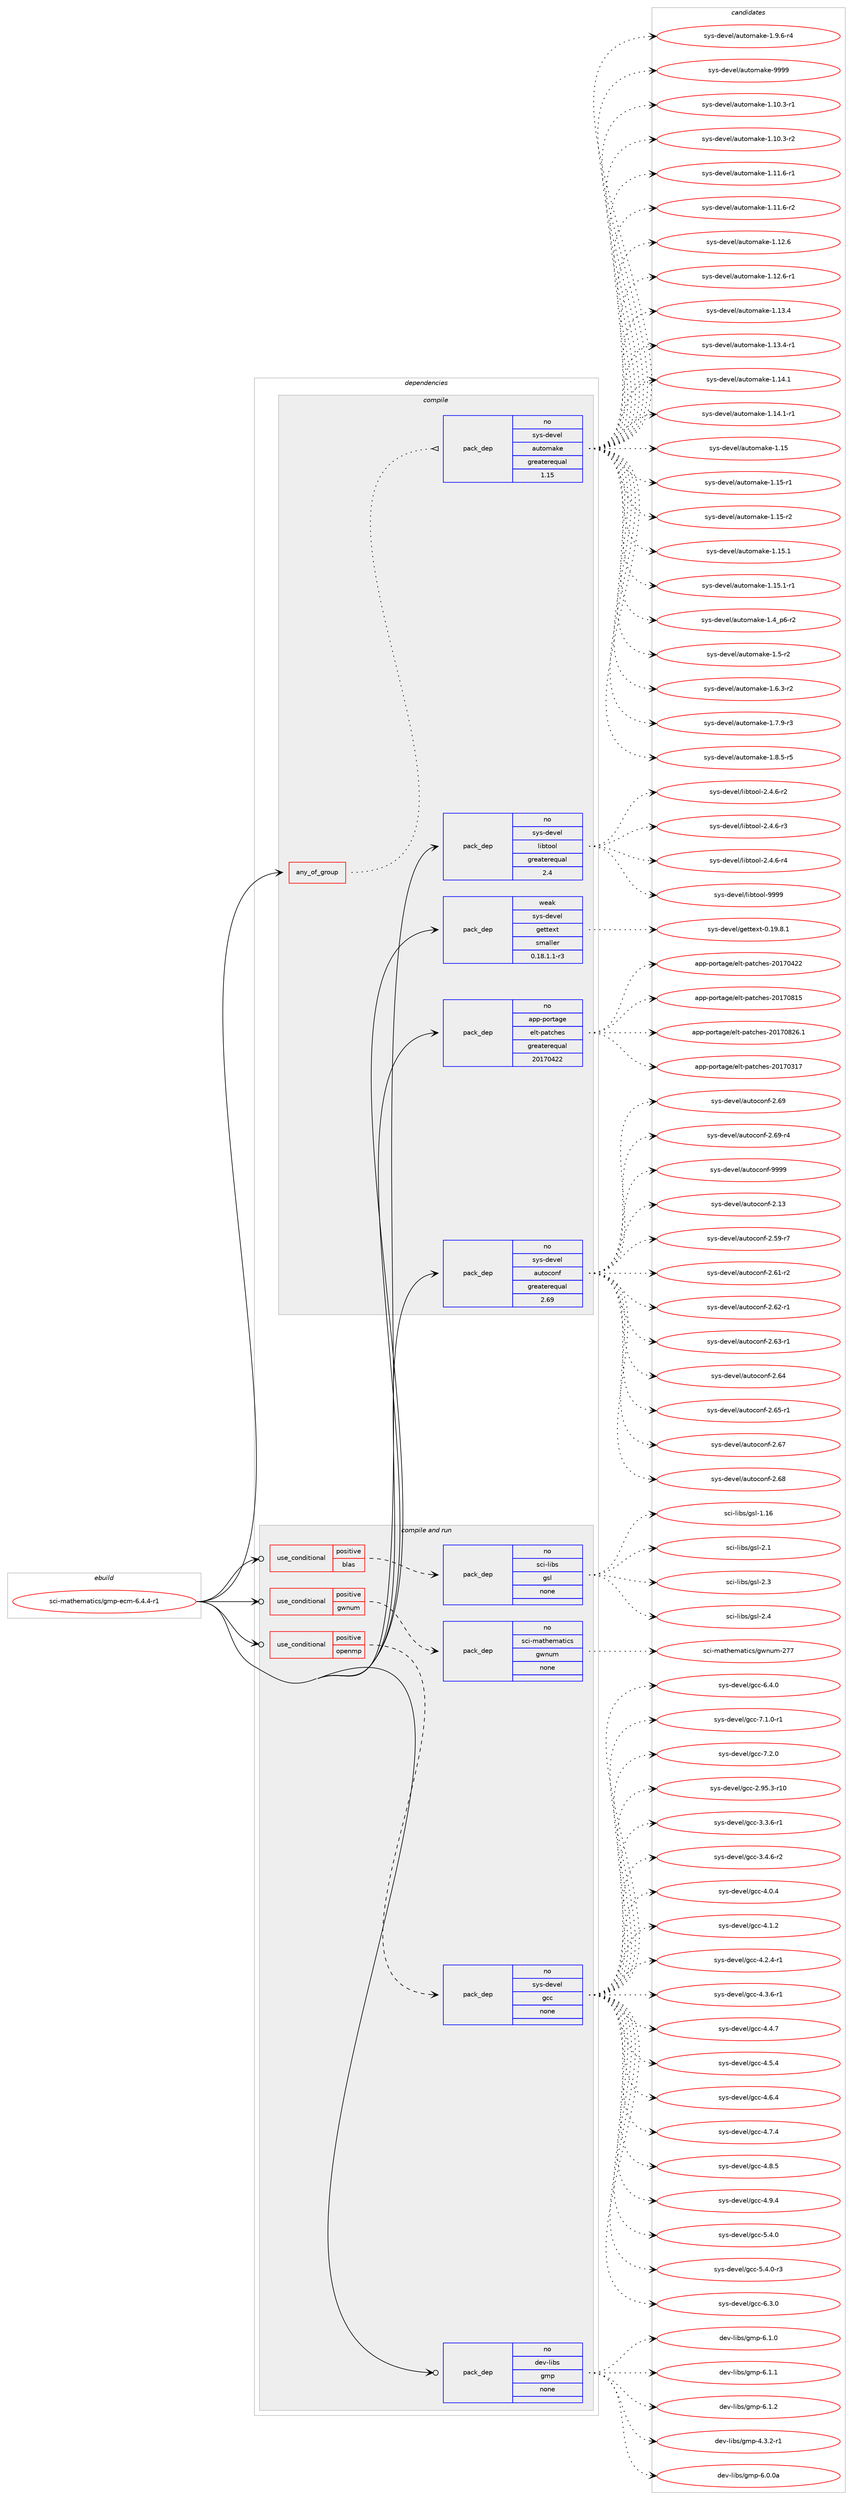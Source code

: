 digraph prolog {

# *************
# Graph options
# *************

newrank=true;
concentrate=true;
compound=true;
graph [rankdir=LR,fontname=Helvetica,fontsize=10,ranksep=1.5];#, ranksep=2.5, nodesep=0.2];
edge  [arrowhead=vee];
node  [fontname=Helvetica,fontsize=10];

# **********
# The ebuild
# **********

subgraph cluster_leftcol {
color=gray;
rank=same;
label=<<i>ebuild</i>>;
id [label="sci-mathematics/gmp-ecm-6.4.4-r1", color=red, width=4, href="../sci-mathematics/gmp-ecm-6.4.4-r1.svg"];
}

# ****************
# The dependencies
# ****************

subgraph cluster_midcol {
color=gray;
label=<<i>dependencies</i>>;
subgraph cluster_compile {
fillcolor="#eeeeee";
style=filled;
label=<<i>compile</i>>;
subgraph any7723 {
dependency455286 [label=<<TABLE BORDER="0" CELLBORDER="1" CELLSPACING="0" CELLPADDING="4"><TR><TD CELLPADDING="10">any_of_group</TD></TR></TABLE>>, shape=none, color=red];subgraph pack335917 {
dependency455287 [label=<<TABLE BORDER="0" CELLBORDER="1" CELLSPACING="0" CELLPADDING="4" WIDTH="220"><TR><TD ROWSPAN="6" CELLPADDING="30">pack_dep</TD></TR><TR><TD WIDTH="110">no</TD></TR><TR><TD>sys-devel</TD></TR><TR><TD>automake</TD></TR><TR><TD>greaterequal</TD></TR><TR><TD>1.15</TD></TR></TABLE>>, shape=none, color=blue];
}
dependency455286:e -> dependency455287:w [weight=20,style="dotted",arrowhead="oinv"];
}
id:e -> dependency455286:w [weight=20,style="solid",arrowhead="vee"];
subgraph pack335918 {
dependency455288 [label=<<TABLE BORDER="0" CELLBORDER="1" CELLSPACING="0" CELLPADDING="4" WIDTH="220"><TR><TD ROWSPAN="6" CELLPADDING="30">pack_dep</TD></TR><TR><TD WIDTH="110">no</TD></TR><TR><TD>app-portage</TD></TR><TR><TD>elt-patches</TD></TR><TR><TD>greaterequal</TD></TR><TR><TD>20170422</TD></TR></TABLE>>, shape=none, color=blue];
}
id:e -> dependency455288:w [weight=20,style="solid",arrowhead="vee"];
subgraph pack335919 {
dependency455289 [label=<<TABLE BORDER="0" CELLBORDER="1" CELLSPACING="0" CELLPADDING="4" WIDTH="220"><TR><TD ROWSPAN="6" CELLPADDING="30">pack_dep</TD></TR><TR><TD WIDTH="110">no</TD></TR><TR><TD>sys-devel</TD></TR><TR><TD>autoconf</TD></TR><TR><TD>greaterequal</TD></TR><TR><TD>2.69</TD></TR></TABLE>>, shape=none, color=blue];
}
id:e -> dependency455289:w [weight=20,style="solid",arrowhead="vee"];
subgraph pack335920 {
dependency455290 [label=<<TABLE BORDER="0" CELLBORDER="1" CELLSPACING="0" CELLPADDING="4" WIDTH="220"><TR><TD ROWSPAN="6" CELLPADDING="30">pack_dep</TD></TR><TR><TD WIDTH="110">no</TD></TR><TR><TD>sys-devel</TD></TR><TR><TD>libtool</TD></TR><TR><TD>greaterequal</TD></TR><TR><TD>2.4</TD></TR></TABLE>>, shape=none, color=blue];
}
id:e -> dependency455290:w [weight=20,style="solid",arrowhead="vee"];
subgraph pack335921 {
dependency455291 [label=<<TABLE BORDER="0" CELLBORDER="1" CELLSPACING="0" CELLPADDING="4" WIDTH="220"><TR><TD ROWSPAN="6" CELLPADDING="30">pack_dep</TD></TR><TR><TD WIDTH="110">weak</TD></TR><TR><TD>sys-devel</TD></TR><TR><TD>gettext</TD></TR><TR><TD>smaller</TD></TR><TR><TD>0.18.1.1-r3</TD></TR></TABLE>>, shape=none, color=blue];
}
id:e -> dependency455291:w [weight=20,style="solid",arrowhead="vee"];
}
subgraph cluster_compileandrun {
fillcolor="#eeeeee";
style=filled;
label=<<i>compile and run</i>>;
subgraph cond111397 {
dependency455292 [label=<<TABLE BORDER="0" CELLBORDER="1" CELLSPACING="0" CELLPADDING="4"><TR><TD ROWSPAN="3" CELLPADDING="10">use_conditional</TD></TR><TR><TD>positive</TD></TR><TR><TD>blas</TD></TR></TABLE>>, shape=none, color=red];
subgraph pack335922 {
dependency455293 [label=<<TABLE BORDER="0" CELLBORDER="1" CELLSPACING="0" CELLPADDING="4" WIDTH="220"><TR><TD ROWSPAN="6" CELLPADDING="30">pack_dep</TD></TR><TR><TD WIDTH="110">no</TD></TR><TR><TD>sci-libs</TD></TR><TR><TD>gsl</TD></TR><TR><TD>none</TD></TR><TR><TD></TD></TR></TABLE>>, shape=none, color=blue];
}
dependency455292:e -> dependency455293:w [weight=20,style="dashed",arrowhead="vee"];
}
id:e -> dependency455292:w [weight=20,style="solid",arrowhead="odotvee"];
subgraph cond111398 {
dependency455294 [label=<<TABLE BORDER="0" CELLBORDER="1" CELLSPACING="0" CELLPADDING="4"><TR><TD ROWSPAN="3" CELLPADDING="10">use_conditional</TD></TR><TR><TD>positive</TD></TR><TR><TD>gwnum</TD></TR></TABLE>>, shape=none, color=red];
subgraph pack335923 {
dependency455295 [label=<<TABLE BORDER="0" CELLBORDER="1" CELLSPACING="0" CELLPADDING="4" WIDTH="220"><TR><TD ROWSPAN="6" CELLPADDING="30">pack_dep</TD></TR><TR><TD WIDTH="110">no</TD></TR><TR><TD>sci-mathematics</TD></TR><TR><TD>gwnum</TD></TR><TR><TD>none</TD></TR><TR><TD></TD></TR></TABLE>>, shape=none, color=blue];
}
dependency455294:e -> dependency455295:w [weight=20,style="dashed",arrowhead="vee"];
}
id:e -> dependency455294:w [weight=20,style="solid",arrowhead="odotvee"];
subgraph cond111399 {
dependency455296 [label=<<TABLE BORDER="0" CELLBORDER="1" CELLSPACING="0" CELLPADDING="4"><TR><TD ROWSPAN="3" CELLPADDING="10">use_conditional</TD></TR><TR><TD>positive</TD></TR><TR><TD>openmp</TD></TR></TABLE>>, shape=none, color=red];
subgraph pack335924 {
dependency455297 [label=<<TABLE BORDER="0" CELLBORDER="1" CELLSPACING="0" CELLPADDING="4" WIDTH="220"><TR><TD ROWSPAN="6" CELLPADDING="30">pack_dep</TD></TR><TR><TD WIDTH="110">no</TD></TR><TR><TD>sys-devel</TD></TR><TR><TD>gcc</TD></TR><TR><TD>none</TD></TR><TR><TD></TD></TR></TABLE>>, shape=none, color=blue];
}
dependency455296:e -> dependency455297:w [weight=20,style="dashed",arrowhead="vee"];
}
id:e -> dependency455296:w [weight=20,style="solid",arrowhead="odotvee"];
subgraph pack335925 {
dependency455298 [label=<<TABLE BORDER="0" CELLBORDER="1" CELLSPACING="0" CELLPADDING="4" WIDTH="220"><TR><TD ROWSPAN="6" CELLPADDING="30">pack_dep</TD></TR><TR><TD WIDTH="110">no</TD></TR><TR><TD>dev-libs</TD></TR><TR><TD>gmp</TD></TR><TR><TD>none</TD></TR><TR><TD></TD></TR></TABLE>>, shape=none, color=blue];
}
id:e -> dependency455298:w [weight=20,style="solid",arrowhead="odotvee"];
}
subgraph cluster_run {
fillcolor="#eeeeee";
style=filled;
label=<<i>run</i>>;
}
}

# **************
# The candidates
# **************

subgraph cluster_choices {
rank=same;
color=gray;
label=<<i>candidates</i>>;

subgraph choice335917 {
color=black;
nodesep=1;
choice11512111545100101118101108479711711611110997107101454946494846514511449 [label="sys-devel/automake-1.10.3-r1", color=red, width=4,href="../sys-devel/automake-1.10.3-r1.svg"];
choice11512111545100101118101108479711711611110997107101454946494846514511450 [label="sys-devel/automake-1.10.3-r2", color=red, width=4,href="../sys-devel/automake-1.10.3-r2.svg"];
choice11512111545100101118101108479711711611110997107101454946494946544511449 [label="sys-devel/automake-1.11.6-r1", color=red, width=4,href="../sys-devel/automake-1.11.6-r1.svg"];
choice11512111545100101118101108479711711611110997107101454946494946544511450 [label="sys-devel/automake-1.11.6-r2", color=red, width=4,href="../sys-devel/automake-1.11.6-r2.svg"];
choice1151211154510010111810110847971171161111099710710145494649504654 [label="sys-devel/automake-1.12.6", color=red, width=4,href="../sys-devel/automake-1.12.6.svg"];
choice11512111545100101118101108479711711611110997107101454946495046544511449 [label="sys-devel/automake-1.12.6-r1", color=red, width=4,href="../sys-devel/automake-1.12.6-r1.svg"];
choice1151211154510010111810110847971171161111099710710145494649514652 [label="sys-devel/automake-1.13.4", color=red, width=4,href="../sys-devel/automake-1.13.4.svg"];
choice11512111545100101118101108479711711611110997107101454946495146524511449 [label="sys-devel/automake-1.13.4-r1", color=red, width=4,href="../sys-devel/automake-1.13.4-r1.svg"];
choice1151211154510010111810110847971171161111099710710145494649524649 [label="sys-devel/automake-1.14.1", color=red, width=4,href="../sys-devel/automake-1.14.1.svg"];
choice11512111545100101118101108479711711611110997107101454946495246494511449 [label="sys-devel/automake-1.14.1-r1", color=red, width=4,href="../sys-devel/automake-1.14.1-r1.svg"];
choice115121115451001011181011084797117116111109971071014549464953 [label="sys-devel/automake-1.15", color=red, width=4,href="../sys-devel/automake-1.15.svg"];
choice1151211154510010111810110847971171161111099710710145494649534511449 [label="sys-devel/automake-1.15-r1", color=red, width=4,href="../sys-devel/automake-1.15-r1.svg"];
choice1151211154510010111810110847971171161111099710710145494649534511450 [label="sys-devel/automake-1.15-r2", color=red, width=4,href="../sys-devel/automake-1.15-r2.svg"];
choice1151211154510010111810110847971171161111099710710145494649534649 [label="sys-devel/automake-1.15.1", color=red, width=4,href="../sys-devel/automake-1.15.1.svg"];
choice11512111545100101118101108479711711611110997107101454946495346494511449 [label="sys-devel/automake-1.15.1-r1", color=red, width=4,href="../sys-devel/automake-1.15.1-r1.svg"];
choice115121115451001011181011084797117116111109971071014549465295112544511450 [label="sys-devel/automake-1.4_p6-r2", color=red, width=4,href="../sys-devel/automake-1.4_p6-r2.svg"];
choice11512111545100101118101108479711711611110997107101454946534511450 [label="sys-devel/automake-1.5-r2", color=red, width=4,href="../sys-devel/automake-1.5-r2.svg"];
choice115121115451001011181011084797117116111109971071014549465446514511450 [label="sys-devel/automake-1.6.3-r2", color=red, width=4,href="../sys-devel/automake-1.6.3-r2.svg"];
choice115121115451001011181011084797117116111109971071014549465546574511451 [label="sys-devel/automake-1.7.9-r3", color=red, width=4,href="../sys-devel/automake-1.7.9-r3.svg"];
choice115121115451001011181011084797117116111109971071014549465646534511453 [label="sys-devel/automake-1.8.5-r5", color=red, width=4,href="../sys-devel/automake-1.8.5-r5.svg"];
choice115121115451001011181011084797117116111109971071014549465746544511452 [label="sys-devel/automake-1.9.6-r4", color=red, width=4,href="../sys-devel/automake-1.9.6-r4.svg"];
choice115121115451001011181011084797117116111109971071014557575757 [label="sys-devel/automake-9999", color=red, width=4,href="../sys-devel/automake-9999.svg"];
dependency455287:e -> choice11512111545100101118101108479711711611110997107101454946494846514511449:w [style=dotted,weight="100"];
dependency455287:e -> choice11512111545100101118101108479711711611110997107101454946494846514511450:w [style=dotted,weight="100"];
dependency455287:e -> choice11512111545100101118101108479711711611110997107101454946494946544511449:w [style=dotted,weight="100"];
dependency455287:e -> choice11512111545100101118101108479711711611110997107101454946494946544511450:w [style=dotted,weight="100"];
dependency455287:e -> choice1151211154510010111810110847971171161111099710710145494649504654:w [style=dotted,weight="100"];
dependency455287:e -> choice11512111545100101118101108479711711611110997107101454946495046544511449:w [style=dotted,weight="100"];
dependency455287:e -> choice1151211154510010111810110847971171161111099710710145494649514652:w [style=dotted,weight="100"];
dependency455287:e -> choice11512111545100101118101108479711711611110997107101454946495146524511449:w [style=dotted,weight="100"];
dependency455287:e -> choice1151211154510010111810110847971171161111099710710145494649524649:w [style=dotted,weight="100"];
dependency455287:e -> choice11512111545100101118101108479711711611110997107101454946495246494511449:w [style=dotted,weight="100"];
dependency455287:e -> choice115121115451001011181011084797117116111109971071014549464953:w [style=dotted,weight="100"];
dependency455287:e -> choice1151211154510010111810110847971171161111099710710145494649534511449:w [style=dotted,weight="100"];
dependency455287:e -> choice1151211154510010111810110847971171161111099710710145494649534511450:w [style=dotted,weight="100"];
dependency455287:e -> choice1151211154510010111810110847971171161111099710710145494649534649:w [style=dotted,weight="100"];
dependency455287:e -> choice11512111545100101118101108479711711611110997107101454946495346494511449:w [style=dotted,weight="100"];
dependency455287:e -> choice115121115451001011181011084797117116111109971071014549465295112544511450:w [style=dotted,weight="100"];
dependency455287:e -> choice11512111545100101118101108479711711611110997107101454946534511450:w [style=dotted,weight="100"];
dependency455287:e -> choice115121115451001011181011084797117116111109971071014549465446514511450:w [style=dotted,weight="100"];
dependency455287:e -> choice115121115451001011181011084797117116111109971071014549465546574511451:w [style=dotted,weight="100"];
dependency455287:e -> choice115121115451001011181011084797117116111109971071014549465646534511453:w [style=dotted,weight="100"];
dependency455287:e -> choice115121115451001011181011084797117116111109971071014549465746544511452:w [style=dotted,weight="100"];
dependency455287:e -> choice115121115451001011181011084797117116111109971071014557575757:w [style=dotted,weight="100"];
}
subgraph choice335918 {
color=black;
nodesep=1;
choice97112112451121111141169710310147101108116451129711699104101115455048495548514955 [label="app-portage/elt-patches-20170317", color=red, width=4,href="../app-portage/elt-patches-20170317.svg"];
choice97112112451121111141169710310147101108116451129711699104101115455048495548525050 [label="app-portage/elt-patches-20170422", color=red, width=4,href="../app-portage/elt-patches-20170422.svg"];
choice97112112451121111141169710310147101108116451129711699104101115455048495548564953 [label="app-portage/elt-patches-20170815", color=red, width=4,href="../app-portage/elt-patches-20170815.svg"];
choice971121124511211111411697103101471011081164511297116991041011154550484955485650544649 [label="app-portage/elt-patches-20170826.1", color=red, width=4,href="../app-portage/elt-patches-20170826.1.svg"];
dependency455288:e -> choice97112112451121111141169710310147101108116451129711699104101115455048495548514955:w [style=dotted,weight="100"];
dependency455288:e -> choice97112112451121111141169710310147101108116451129711699104101115455048495548525050:w [style=dotted,weight="100"];
dependency455288:e -> choice97112112451121111141169710310147101108116451129711699104101115455048495548564953:w [style=dotted,weight="100"];
dependency455288:e -> choice971121124511211111411697103101471011081164511297116991041011154550484955485650544649:w [style=dotted,weight="100"];
}
subgraph choice335919 {
color=black;
nodesep=1;
choice115121115451001011181011084797117116111991111101024550464951 [label="sys-devel/autoconf-2.13", color=red, width=4,href="../sys-devel/autoconf-2.13.svg"];
choice1151211154510010111810110847971171161119911111010245504653574511455 [label="sys-devel/autoconf-2.59-r7", color=red, width=4,href="../sys-devel/autoconf-2.59-r7.svg"];
choice1151211154510010111810110847971171161119911111010245504654494511450 [label="sys-devel/autoconf-2.61-r2", color=red, width=4,href="../sys-devel/autoconf-2.61-r2.svg"];
choice1151211154510010111810110847971171161119911111010245504654504511449 [label="sys-devel/autoconf-2.62-r1", color=red, width=4,href="../sys-devel/autoconf-2.62-r1.svg"];
choice1151211154510010111810110847971171161119911111010245504654514511449 [label="sys-devel/autoconf-2.63-r1", color=red, width=4,href="../sys-devel/autoconf-2.63-r1.svg"];
choice115121115451001011181011084797117116111991111101024550465452 [label="sys-devel/autoconf-2.64", color=red, width=4,href="../sys-devel/autoconf-2.64.svg"];
choice1151211154510010111810110847971171161119911111010245504654534511449 [label="sys-devel/autoconf-2.65-r1", color=red, width=4,href="../sys-devel/autoconf-2.65-r1.svg"];
choice115121115451001011181011084797117116111991111101024550465455 [label="sys-devel/autoconf-2.67", color=red, width=4,href="../sys-devel/autoconf-2.67.svg"];
choice115121115451001011181011084797117116111991111101024550465456 [label="sys-devel/autoconf-2.68", color=red, width=4,href="../sys-devel/autoconf-2.68.svg"];
choice115121115451001011181011084797117116111991111101024550465457 [label="sys-devel/autoconf-2.69", color=red, width=4,href="../sys-devel/autoconf-2.69.svg"];
choice1151211154510010111810110847971171161119911111010245504654574511452 [label="sys-devel/autoconf-2.69-r4", color=red, width=4,href="../sys-devel/autoconf-2.69-r4.svg"];
choice115121115451001011181011084797117116111991111101024557575757 [label="sys-devel/autoconf-9999", color=red, width=4,href="../sys-devel/autoconf-9999.svg"];
dependency455289:e -> choice115121115451001011181011084797117116111991111101024550464951:w [style=dotted,weight="100"];
dependency455289:e -> choice1151211154510010111810110847971171161119911111010245504653574511455:w [style=dotted,weight="100"];
dependency455289:e -> choice1151211154510010111810110847971171161119911111010245504654494511450:w [style=dotted,weight="100"];
dependency455289:e -> choice1151211154510010111810110847971171161119911111010245504654504511449:w [style=dotted,weight="100"];
dependency455289:e -> choice1151211154510010111810110847971171161119911111010245504654514511449:w [style=dotted,weight="100"];
dependency455289:e -> choice115121115451001011181011084797117116111991111101024550465452:w [style=dotted,weight="100"];
dependency455289:e -> choice1151211154510010111810110847971171161119911111010245504654534511449:w [style=dotted,weight="100"];
dependency455289:e -> choice115121115451001011181011084797117116111991111101024550465455:w [style=dotted,weight="100"];
dependency455289:e -> choice115121115451001011181011084797117116111991111101024550465456:w [style=dotted,weight="100"];
dependency455289:e -> choice115121115451001011181011084797117116111991111101024550465457:w [style=dotted,weight="100"];
dependency455289:e -> choice1151211154510010111810110847971171161119911111010245504654574511452:w [style=dotted,weight="100"];
dependency455289:e -> choice115121115451001011181011084797117116111991111101024557575757:w [style=dotted,weight="100"];
}
subgraph choice335920 {
color=black;
nodesep=1;
choice1151211154510010111810110847108105981161111111084550465246544511450 [label="sys-devel/libtool-2.4.6-r2", color=red, width=4,href="../sys-devel/libtool-2.4.6-r2.svg"];
choice1151211154510010111810110847108105981161111111084550465246544511451 [label="sys-devel/libtool-2.4.6-r3", color=red, width=4,href="../sys-devel/libtool-2.4.6-r3.svg"];
choice1151211154510010111810110847108105981161111111084550465246544511452 [label="sys-devel/libtool-2.4.6-r4", color=red, width=4,href="../sys-devel/libtool-2.4.6-r4.svg"];
choice1151211154510010111810110847108105981161111111084557575757 [label="sys-devel/libtool-9999", color=red, width=4,href="../sys-devel/libtool-9999.svg"];
dependency455290:e -> choice1151211154510010111810110847108105981161111111084550465246544511450:w [style=dotted,weight="100"];
dependency455290:e -> choice1151211154510010111810110847108105981161111111084550465246544511451:w [style=dotted,weight="100"];
dependency455290:e -> choice1151211154510010111810110847108105981161111111084550465246544511452:w [style=dotted,weight="100"];
dependency455290:e -> choice1151211154510010111810110847108105981161111111084557575757:w [style=dotted,weight="100"];
}
subgraph choice335921 {
color=black;
nodesep=1;
choice1151211154510010111810110847103101116116101120116454846495746564649 [label="sys-devel/gettext-0.19.8.1", color=red, width=4,href="../sys-devel/gettext-0.19.8.1.svg"];
dependency455291:e -> choice1151211154510010111810110847103101116116101120116454846495746564649:w [style=dotted,weight="100"];
}
subgraph choice335922 {
color=black;
nodesep=1;
choice115991054510810598115471031151084549464954 [label="sci-libs/gsl-1.16", color=red, width=4,href="../sci-libs/gsl-1.16.svg"];
choice1159910545108105981154710311510845504649 [label="sci-libs/gsl-2.1", color=red, width=4,href="../sci-libs/gsl-2.1.svg"];
choice1159910545108105981154710311510845504651 [label="sci-libs/gsl-2.3", color=red, width=4,href="../sci-libs/gsl-2.3.svg"];
choice1159910545108105981154710311510845504652 [label="sci-libs/gsl-2.4", color=red, width=4,href="../sci-libs/gsl-2.4.svg"];
dependency455293:e -> choice115991054510810598115471031151084549464954:w [style=dotted,weight="100"];
dependency455293:e -> choice1159910545108105981154710311510845504649:w [style=dotted,weight="100"];
dependency455293:e -> choice1159910545108105981154710311510845504651:w [style=dotted,weight="100"];
dependency455293:e -> choice1159910545108105981154710311510845504652:w [style=dotted,weight="100"];
}
subgraph choice335923 {
color=black;
nodesep=1;
choice11599105451099711610410110997116105991154710311911011710945505555 [label="sci-mathematics/gwnum-277", color=red, width=4,href="../sci-mathematics/gwnum-277.svg"];
dependency455295:e -> choice11599105451099711610410110997116105991154710311911011710945505555:w [style=dotted,weight="100"];
}
subgraph choice335924 {
color=black;
nodesep=1;
choice1151211154510010111810110847103999945504657534651451144948 [label="sys-devel/gcc-2.95.3-r10", color=red, width=4,href="../sys-devel/gcc-2.95.3-r10.svg"];
choice115121115451001011181011084710399994551465146544511449 [label="sys-devel/gcc-3.3.6-r1", color=red, width=4,href="../sys-devel/gcc-3.3.6-r1.svg"];
choice115121115451001011181011084710399994551465246544511450 [label="sys-devel/gcc-3.4.6-r2", color=red, width=4,href="../sys-devel/gcc-3.4.6-r2.svg"];
choice11512111545100101118101108471039999455246484652 [label="sys-devel/gcc-4.0.4", color=red, width=4,href="../sys-devel/gcc-4.0.4.svg"];
choice11512111545100101118101108471039999455246494650 [label="sys-devel/gcc-4.1.2", color=red, width=4,href="../sys-devel/gcc-4.1.2.svg"];
choice115121115451001011181011084710399994552465046524511449 [label="sys-devel/gcc-4.2.4-r1", color=red, width=4,href="../sys-devel/gcc-4.2.4-r1.svg"];
choice115121115451001011181011084710399994552465146544511449 [label="sys-devel/gcc-4.3.6-r1", color=red, width=4,href="../sys-devel/gcc-4.3.6-r1.svg"];
choice11512111545100101118101108471039999455246524655 [label="sys-devel/gcc-4.4.7", color=red, width=4,href="../sys-devel/gcc-4.4.7.svg"];
choice11512111545100101118101108471039999455246534652 [label="sys-devel/gcc-4.5.4", color=red, width=4,href="../sys-devel/gcc-4.5.4.svg"];
choice11512111545100101118101108471039999455246544652 [label="sys-devel/gcc-4.6.4", color=red, width=4,href="../sys-devel/gcc-4.6.4.svg"];
choice11512111545100101118101108471039999455246554652 [label="sys-devel/gcc-4.7.4", color=red, width=4,href="../sys-devel/gcc-4.7.4.svg"];
choice11512111545100101118101108471039999455246564653 [label="sys-devel/gcc-4.8.5", color=red, width=4,href="../sys-devel/gcc-4.8.5.svg"];
choice11512111545100101118101108471039999455246574652 [label="sys-devel/gcc-4.9.4", color=red, width=4,href="../sys-devel/gcc-4.9.4.svg"];
choice11512111545100101118101108471039999455346524648 [label="sys-devel/gcc-5.4.0", color=red, width=4,href="../sys-devel/gcc-5.4.0.svg"];
choice115121115451001011181011084710399994553465246484511451 [label="sys-devel/gcc-5.4.0-r3", color=red, width=4,href="../sys-devel/gcc-5.4.0-r3.svg"];
choice11512111545100101118101108471039999455446514648 [label="sys-devel/gcc-6.3.0", color=red, width=4,href="../sys-devel/gcc-6.3.0.svg"];
choice11512111545100101118101108471039999455446524648 [label="sys-devel/gcc-6.4.0", color=red, width=4,href="../sys-devel/gcc-6.4.0.svg"];
choice115121115451001011181011084710399994555464946484511449 [label="sys-devel/gcc-7.1.0-r1", color=red, width=4,href="../sys-devel/gcc-7.1.0-r1.svg"];
choice11512111545100101118101108471039999455546504648 [label="sys-devel/gcc-7.2.0", color=red, width=4,href="../sys-devel/gcc-7.2.0.svg"];
dependency455297:e -> choice1151211154510010111810110847103999945504657534651451144948:w [style=dotted,weight="100"];
dependency455297:e -> choice115121115451001011181011084710399994551465146544511449:w [style=dotted,weight="100"];
dependency455297:e -> choice115121115451001011181011084710399994551465246544511450:w [style=dotted,weight="100"];
dependency455297:e -> choice11512111545100101118101108471039999455246484652:w [style=dotted,weight="100"];
dependency455297:e -> choice11512111545100101118101108471039999455246494650:w [style=dotted,weight="100"];
dependency455297:e -> choice115121115451001011181011084710399994552465046524511449:w [style=dotted,weight="100"];
dependency455297:e -> choice115121115451001011181011084710399994552465146544511449:w [style=dotted,weight="100"];
dependency455297:e -> choice11512111545100101118101108471039999455246524655:w [style=dotted,weight="100"];
dependency455297:e -> choice11512111545100101118101108471039999455246534652:w [style=dotted,weight="100"];
dependency455297:e -> choice11512111545100101118101108471039999455246544652:w [style=dotted,weight="100"];
dependency455297:e -> choice11512111545100101118101108471039999455246554652:w [style=dotted,weight="100"];
dependency455297:e -> choice11512111545100101118101108471039999455246564653:w [style=dotted,weight="100"];
dependency455297:e -> choice11512111545100101118101108471039999455246574652:w [style=dotted,weight="100"];
dependency455297:e -> choice11512111545100101118101108471039999455346524648:w [style=dotted,weight="100"];
dependency455297:e -> choice115121115451001011181011084710399994553465246484511451:w [style=dotted,weight="100"];
dependency455297:e -> choice11512111545100101118101108471039999455446514648:w [style=dotted,weight="100"];
dependency455297:e -> choice11512111545100101118101108471039999455446524648:w [style=dotted,weight="100"];
dependency455297:e -> choice115121115451001011181011084710399994555464946484511449:w [style=dotted,weight="100"];
dependency455297:e -> choice11512111545100101118101108471039999455546504648:w [style=dotted,weight="100"];
}
subgraph choice335925 {
color=black;
nodesep=1;
choice1001011184510810598115471031091124552465146504511449 [label="dev-libs/gmp-4.3.2-r1", color=red, width=4,href="../dev-libs/gmp-4.3.2-r1.svg"];
choice10010111845108105981154710310911245544648464897 [label="dev-libs/gmp-6.0.0a", color=red, width=4,href="../dev-libs/gmp-6.0.0a.svg"];
choice100101118451081059811547103109112455446494648 [label="dev-libs/gmp-6.1.0", color=red, width=4,href="../dev-libs/gmp-6.1.0.svg"];
choice100101118451081059811547103109112455446494649 [label="dev-libs/gmp-6.1.1", color=red, width=4,href="../dev-libs/gmp-6.1.1.svg"];
choice100101118451081059811547103109112455446494650 [label="dev-libs/gmp-6.1.2", color=red, width=4,href="../dev-libs/gmp-6.1.2.svg"];
dependency455298:e -> choice1001011184510810598115471031091124552465146504511449:w [style=dotted,weight="100"];
dependency455298:e -> choice10010111845108105981154710310911245544648464897:w [style=dotted,weight="100"];
dependency455298:e -> choice100101118451081059811547103109112455446494648:w [style=dotted,weight="100"];
dependency455298:e -> choice100101118451081059811547103109112455446494649:w [style=dotted,weight="100"];
dependency455298:e -> choice100101118451081059811547103109112455446494650:w [style=dotted,weight="100"];
}
}

}
